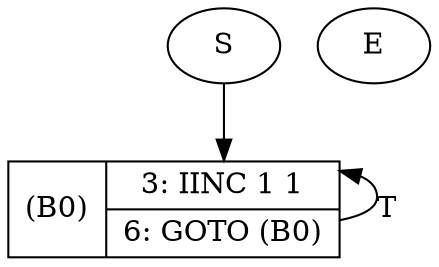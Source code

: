 digraph ExampleClass_whileTrueMethod {
	node [shape=record]
	S [label="S", shape=ellipse]
	S:<bottom> -> B0:<top> [label=""]

	B0 [
		label="\(B0\) | { <top> 3: IINC 1 1 |6: GOTO (B0) }"
		]

	B0:<bottom> -> B0:<top> [label="T"]

	E [label="E", shape=ellipse]
}
